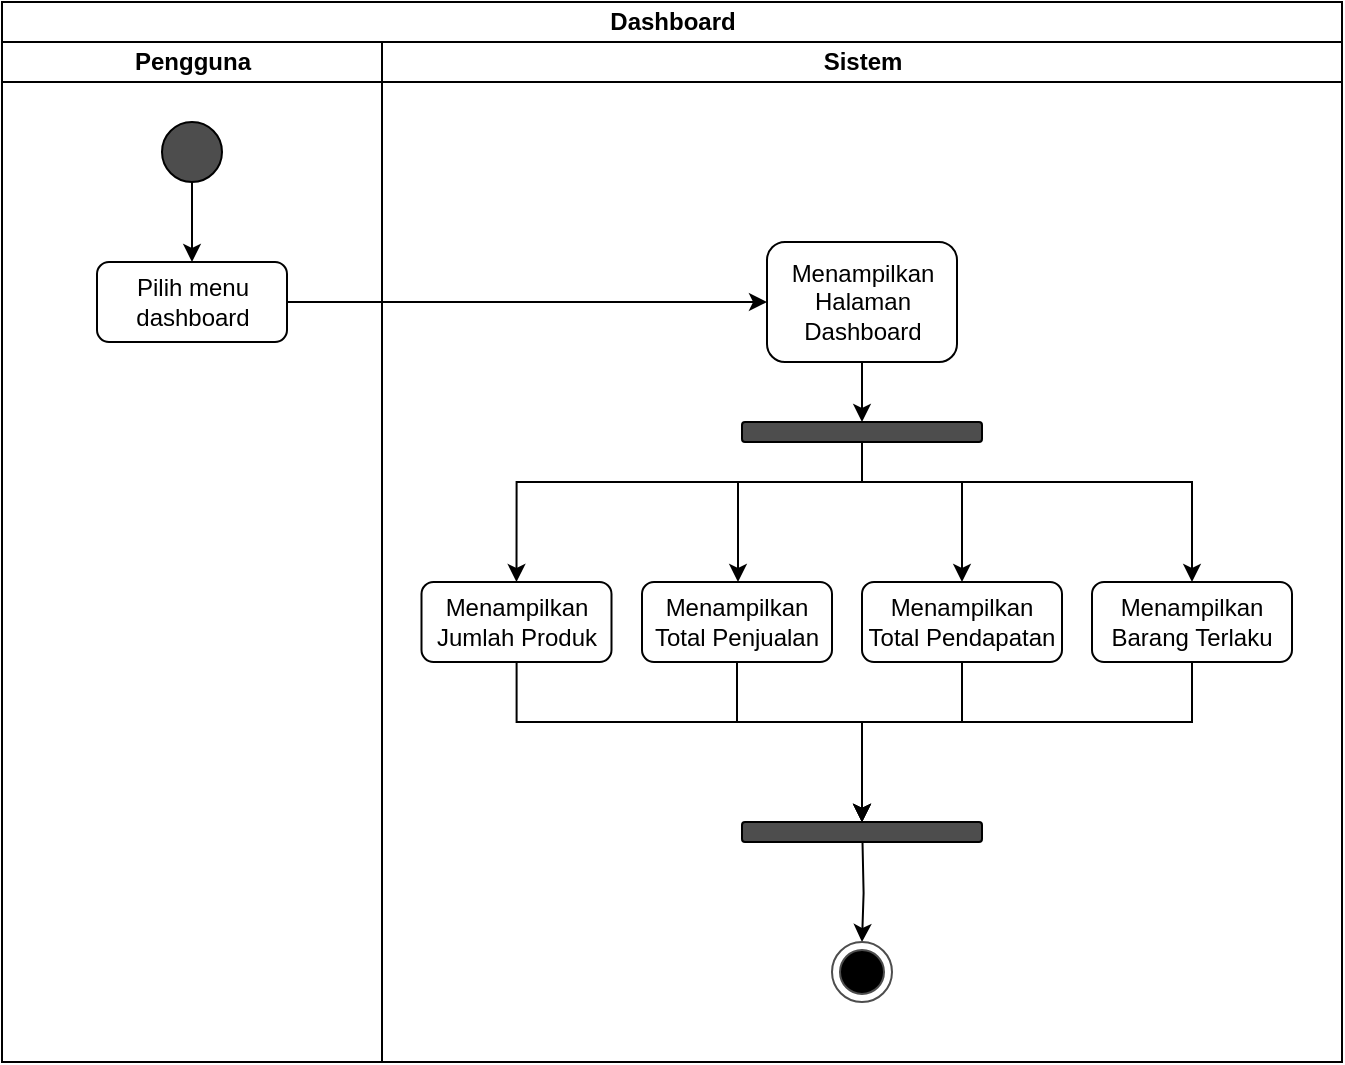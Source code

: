 <mxfile version="21.0.6" type="device"><diagram name="Halaman-1" id="gcmDGY2avf4uFHRzQFCX"><mxGraphModel dx="747" dy="1589" grid="1" gridSize="10" guides="1" tooltips="1" connect="1" arrows="1" fold="1" page="1" pageScale="1" pageWidth="827" pageHeight="1169" math="0" shadow="0"><root><mxCell id="0"/><mxCell id="1" parent="0"/><mxCell id="lQ38Kk8TFoS4Wr2OwOHQ-1" value="Dashboard" style="swimlane;childLayout=stackLayout;resizeParent=1;resizeParentMax=0;startSize=20;html=1;" vertex="1" parent="1"><mxGeometry x="230" y="-10" width="670" height="530" as="geometry"/></mxCell><mxCell id="lQ38Kk8TFoS4Wr2OwOHQ-2" value="Pengguna" style="swimlane;startSize=20;html=1;" vertex="1" parent="lQ38Kk8TFoS4Wr2OwOHQ-1"><mxGeometry y="20" width="190" height="510" as="geometry"/></mxCell><mxCell id="lQ38Kk8TFoS4Wr2OwOHQ-3" style="edgeStyle=orthogonalEdgeStyle;rounded=0;orthogonalLoop=1;jettySize=auto;html=1;" edge="1" parent="lQ38Kk8TFoS4Wr2OwOHQ-2" source="lQ38Kk8TFoS4Wr2OwOHQ-4" target="lQ38Kk8TFoS4Wr2OwOHQ-5"><mxGeometry relative="1" as="geometry"/></mxCell><mxCell id="lQ38Kk8TFoS4Wr2OwOHQ-4" value="" style="ellipse;whiteSpace=wrap;html=1;aspect=fixed;fillColor=#4D4D4D;" vertex="1" parent="lQ38Kk8TFoS4Wr2OwOHQ-2"><mxGeometry x="80" y="40" width="30" height="30" as="geometry"/></mxCell><mxCell id="lQ38Kk8TFoS4Wr2OwOHQ-5" value="Pilih menu dashboard" style="rounded=1;whiteSpace=wrap;html=1;" vertex="1" parent="lQ38Kk8TFoS4Wr2OwOHQ-2"><mxGeometry x="47.5" y="110" width="95" height="40" as="geometry"/></mxCell><mxCell id="lQ38Kk8TFoS4Wr2OwOHQ-16" style="edgeStyle=orthogonalEdgeStyle;rounded=0;orthogonalLoop=1;jettySize=auto;html=1;entryX=0;entryY=0.5;entryDx=0;entryDy=0;" edge="1" parent="lQ38Kk8TFoS4Wr2OwOHQ-1" source="lQ38Kk8TFoS4Wr2OwOHQ-5" target="lQ38Kk8TFoS4Wr2OwOHQ-8"><mxGeometry relative="1" as="geometry"/></mxCell><mxCell id="lQ38Kk8TFoS4Wr2OwOHQ-7" value="Sistem" style="swimlane;startSize=20;html=1;" vertex="1" parent="lQ38Kk8TFoS4Wr2OwOHQ-1"><mxGeometry x="190" y="20" width="480" height="510" as="geometry"/></mxCell><mxCell id="lQ38Kk8TFoS4Wr2OwOHQ-24" style="edgeStyle=orthogonalEdgeStyle;rounded=0;orthogonalLoop=1;jettySize=auto;html=1;entryX=0.5;entryY=0;entryDx=0;entryDy=0;" edge="1" parent="lQ38Kk8TFoS4Wr2OwOHQ-7" source="lQ38Kk8TFoS4Wr2OwOHQ-8" target="lQ38Kk8TFoS4Wr2OwOHQ-21"><mxGeometry relative="1" as="geometry"/></mxCell><mxCell id="lQ38Kk8TFoS4Wr2OwOHQ-8" value="Menampilkan Halaman Dashboard" style="rounded=1;whiteSpace=wrap;html=1;" vertex="1" parent="lQ38Kk8TFoS4Wr2OwOHQ-7"><mxGeometry x="192.5" y="100" width="95" height="60" as="geometry"/></mxCell><mxCell id="lQ38Kk8TFoS4Wr2OwOHQ-13" style="edgeStyle=orthogonalEdgeStyle;rounded=0;orthogonalLoop=1;jettySize=auto;html=1;" edge="1" parent="lQ38Kk8TFoS4Wr2OwOHQ-7" target="lQ38Kk8TFoS4Wr2OwOHQ-15"><mxGeometry relative="1" as="geometry"><mxPoint x="240.25" y="400" as="sourcePoint"/></mxGeometry></mxCell><mxCell id="lQ38Kk8TFoS4Wr2OwOHQ-15" value="" style="ellipse;html=1;shape=endState;fillColor=#000000;strokeColor=#4D4D4D;" vertex="1" parent="lQ38Kk8TFoS4Wr2OwOHQ-7"><mxGeometry x="225.0" y="450" width="30" height="30" as="geometry"/></mxCell><mxCell id="lQ38Kk8TFoS4Wr2OwOHQ-29" style="edgeStyle=orthogonalEdgeStyle;rounded=0;orthogonalLoop=1;jettySize=auto;html=1;entryX=0.5;entryY=0;entryDx=0;entryDy=0;" edge="1" parent="lQ38Kk8TFoS4Wr2OwOHQ-7" source="lQ38Kk8TFoS4Wr2OwOHQ-21" target="lQ38Kk8TFoS4Wr2OwOHQ-25"><mxGeometry relative="1" as="geometry"><Array as="points"><mxPoint x="240" y="220"/><mxPoint x="67" y="220"/></Array></mxGeometry></mxCell><mxCell id="lQ38Kk8TFoS4Wr2OwOHQ-30" style="edgeStyle=orthogonalEdgeStyle;rounded=0;orthogonalLoop=1;jettySize=auto;html=1;" edge="1" parent="lQ38Kk8TFoS4Wr2OwOHQ-7" source="lQ38Kk8TFoS4Wr2OwOHQ-21" target="lQ38Kk8TFoS4Wr2OwOHQ-26"><mxGeometry relative="1" as="geometry"><Array as="points"><mxPoint x="240" y="220"/><mxPoint x="178" y="220"/></Array></mxGeometry></mxCell><mxCell id="lQ38Kk8TFoS4Wr2OwOHQ-31" style="edgeStyle=orthogonalEdgeStyle;rounded=0;orthogonalLoop=1;jettySize=auto;html=1;entryX=0.5;entryY=0;entryDx=0;entryDy=0;" edge="1" parent="lQ38Kk8TFoS4Wr2OwOHQ-7" source="lQ38Kk8TFoS4Wr2OwOHQ-21" target="lQ38Kk8TFoS4Wr2OwOHQ-27"><mxGeometry relative="1" as="geometry"><Array as="points"><mxPoint x="240" y="220"/><mxPoint x="290" y="220"/></Array></mxGeometry></mxCell><mxCell id="lQ38Kk8TFoS4Wr2OwOHQ-32" style="edgeStyle=orthogonalEdgeStyle;rounded=0;orthogonalLoop=1;jettySize=auto;html=1;entryX=0.5;entryY=0;entryDx=0;entryDy=0;" edge="1" parent="lQ38Kk8TFoS4Wr2OwOHQ-7" source="lQ38Kk8TFoS4Wr2OwOHQ-21" target="lQ38Kk8TFoS4Wr2OwOHQ-28"><mxGeometry relative="1" as="geometry"><Array as="points"><mxPoint x="240" y="220"/><mxPoint x="405" y="220"/></Array></mxGeometry></mxCell><mxCell id="lQ38Kk8TFoS4Wr2OwOHQ-21" value="" style="rounded=1;whiteSpace=wrap;html=1;fillColor=#4D4D4D;" vertex="1" parent="lQ38Kk8TFoS4Wr2OwOHQ-7"><mxGeometry x="180" y="190" width="120" height="10" as="geometry"/></mxCell><mxCell id="lQ38Kk8TFoS4Wr2OwOHQ-34" style="edgeStyle=orthogonalEdgeStyle;rounded=0;orthogonalLoop=1;jettySize=auto;html=1;entryX=0.5;entryY=0;entryDx=0;entryDy=0;" edge="1" parent="lQ38Kk8TFoS4Wr2OwOHQ-7" source="lQ38Kk8TFoS4Wr2OwOHQ-25" target="lQ38Kk8TFoS4Wr2OwOHQ-33"><mxGeometry relative="1" as="geometry"><Array as="points"><mxPoint x="67" y="340"/><mxPoint x="240" y="340"/></Array></mxGeometry></mxCell><mxCell id="lQ38Kk8TFoS4Wr2OwOHQ-25" value="Menampilkan Jumlah Produk" style="rounded=1;whiteSpace=wrap;html=1;" vertex="1" parent="lQ38Kk8TFoS4Wr2OwOHQ-7"><mxGeometry x="19.75" y="270" width="95" height="40" as="geometry"/></mxCell><mxCell id="lQ38Kk8TFoS4Wr2OwOHQ-35" style="edgeStyle=orthogonalEdgeStyle;rounded=0;orthogonalLoop=1;jettySize=auto;html=1;entryX=0.5;entryY=0;entryDx=0;entryDy=0;" edge="1" parent="lQ38Kk8TFoS4Wr2OwOHQ-7" source="lQ38Kk8TFoS4Wr2OwOHQ-26" target="lQ38Kk8TFoS4Wr2OwOHQ-33"><mxGeometry relative="1" as="geometry"><Array as="points"><mxPoint x="178" y="340"/><mxPoint x="240" y="340"/></Array></mxGeometry></mxCell><mxCell id="lQ38Kk8TFoS4Wr2OwOHQ-26" value="Menampilkan Total Penjualan" style="rounded=1;whiteSpace=wrap;html=1;" vertex="1" parent="lQ38Kk8TFoS4Wr2OwOHQ-7"><mxGeometry x="130" y="270" width="95" height="40" as="geometry"/></mxCell><mxCell id="lQ38Kk8TFoS4Wr2OwOHQ-36" style="edgeStyle=orthogonalEdgeStyle;rounded=0;orthogonalLoop=1;jettySize=auto;html=1;" edge="1" parent="lQ38Kk8TFoS4Wr2OwOHQ-7" source="lQ38Kk8TFoS4Wr2OwOHQ-27"><mxGeometry relative="1" as="geometry"><mxPoint x="240" y="390" as="targetPoint"/><Array as="points"><mxPoint x="290" y="340"/><mxPoint x="240" y="340"/></Array></mxGeometry></mxCell><mxCell id="lQ38Kk8TFoS4Wr2OwOHQ-27" value="Menampilkan Total Pendapatan" style="rounded=1;whiteSpace=wrap;html=1;" vertex="1" parent="lQ38Kk8TFoS4Wr2OwOHQ-7"><mxGeometry x="240" y="270" width="100" height="40" as="geometry"/></mxCell><mxCell id="lQ38Kk8TFoS4Wr2OwOHQ-37" style="edgeStyle=orthogonalEdgeStyle;rounded=0;orthogonalLoop=1;jettySize=auto;html=1;entryX=0.5;entryY=0;entryDx=0;entryDy=0;" edge="1" parent="lQ38Kk8TFoS4Wr2OwOHQ-7" source="lQ38Kk8TFoS4Wr2OwOHQ-28" target="lQ38Kk8TFoS4Wr2OwOHQ-33"><mxGeometry relative="1" as="geometry"><Array as="points"><mxPoint x="405" y="340"/><mxPoint x="240" y="340"/></Array></mxGeometry></mxCell><mxCell id="lQ38Kk8TFoS4Wr2OwOHQ-28" value="Menampilkan Barang Terlaku" style="rounded=1;whiteSpace=wrap;html=1;" vertex="1" parent="lQ38Kk8TFoS4Wr2OwOHQ-7"><mxGeometry x="355.0" y="270" width="100" height="40" as="geometry"/></mxCell><mxCell id="lQ38Kk8TFoS4Wr2OwOHQ-33" value="" style="rounded=1;whiteSpace=wrap;html=1;fillColor=#4D4D4D;" vertex="1" parent="lQ38Kk8TFoS4Wr2OwOHQ-7"><mxGeometry x="180" y="390" width="120" height="10" as="geometry"/></mxCell></root></mxGraphModel></diagram></mxfile>